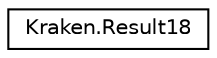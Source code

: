 digraph "Graphical Class Hierarchy"
{
 // LATEX_PDF_SIZE
  edge [fontname="Helvetica",fontsize="10",labelfontname="Helvetica",labelfontsize="10"];
  node [fontname="Helvetica",fontsize="10",shape=record];
  rankdir="LR";
  Node0 [label="Kraken.Result18",height=0.2,width=0.4,color="black", fillcolor="white", style="filled",URL="$class_kraken_1_1_result18.html",tooltip=" "];
}
